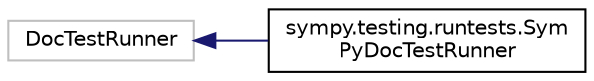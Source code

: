 digraph "Graphical Class Hierarchy"
{
 // LATEX_PDF_SIZE
  edge [fontname="Helvetica",fontsize="10",labelfontname="Helvetica",labelfontsize="10"];
  node [fontname="Helvetica",fontsize="10",shape=record];
  rankdir="LR";
  Node15772 [label="DocTestRunner",height=0.2,width=0.4,color="grey75", fillcolor="white", style="filled",tooltip=" "];
  Node15772 -> Node0 [dir="back",color="midnightblue",fontsize="10",style="solid",fontname="Helvetica"];
  Node0 [label="sympy.testing.runtests.Sym\lPyDocTestRunner",height=0.2,width=0.4,color="black", fillcolor="white", style="filled",URL="$classsympy_1_1testing_1_1runtests_1_1SymPyDocTestRunner.html",tooltip=" "];
}

